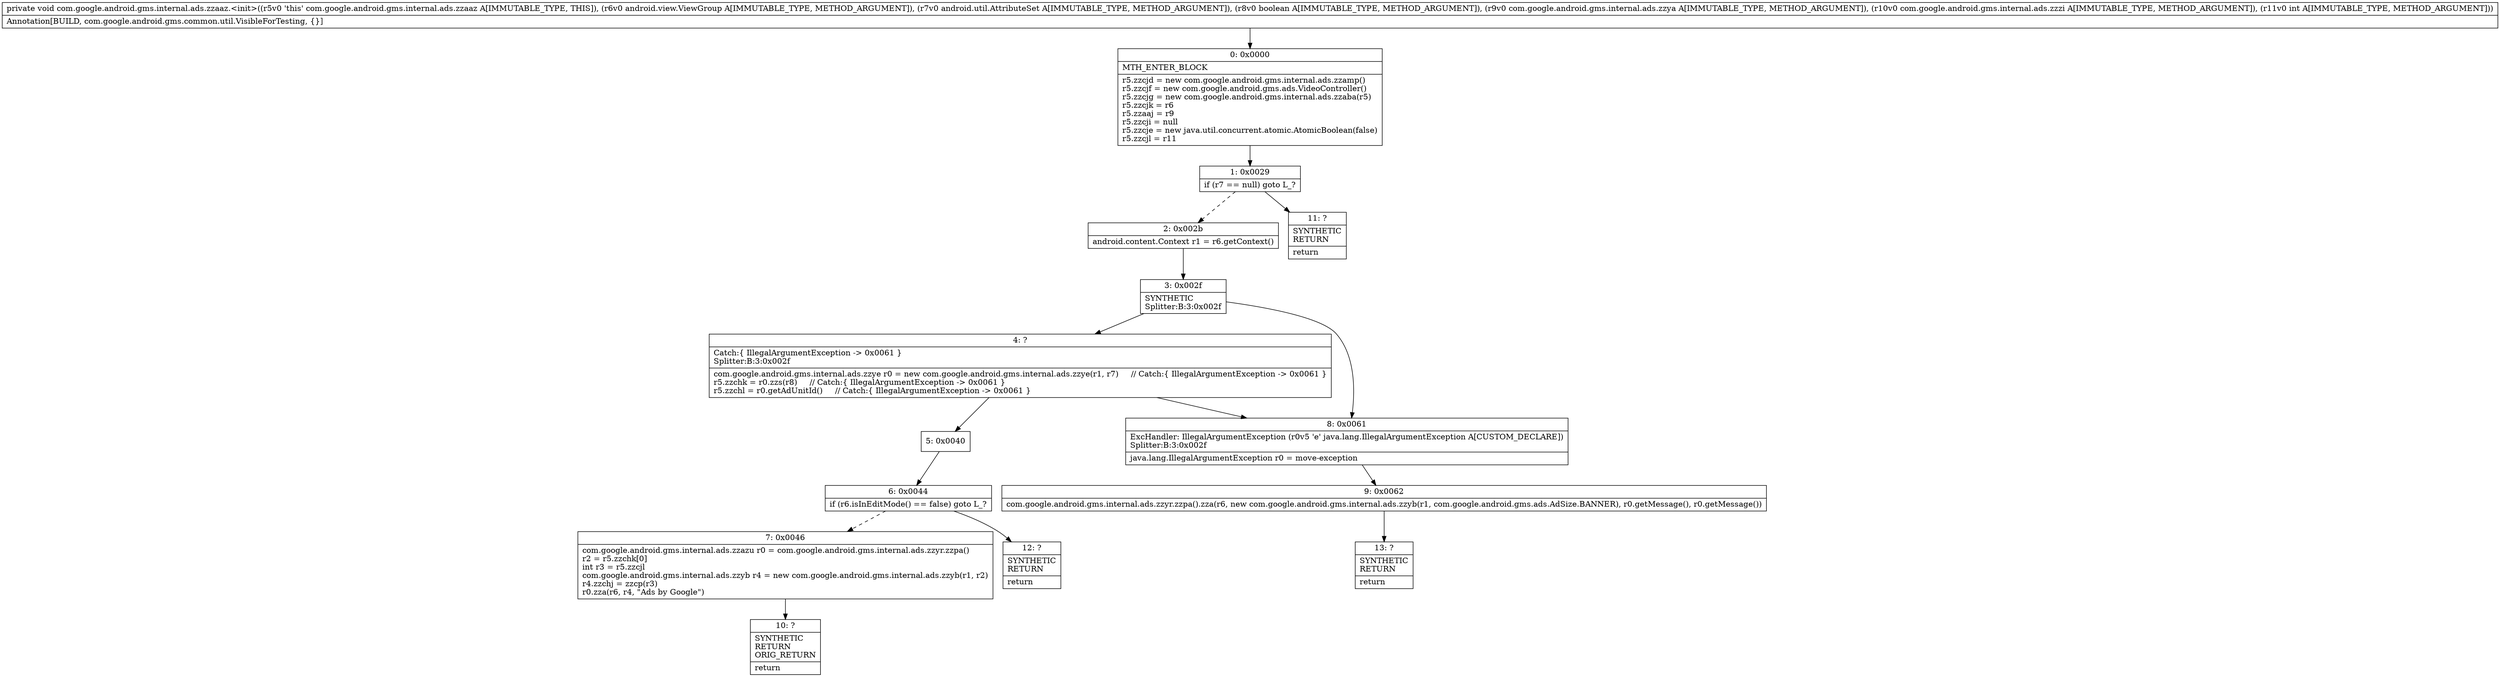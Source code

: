 digraph "CFG forcom.google.android.gms.internal.ads.zzaaz.\<init\>(Landroid\/view\/ViewGroup;Landroid\/util\/AttributeSet;ZLcom\/google\/android\/gms\/internal\/ads\/zzya;Lcom\/google\/android\/gms\/internal\/ads\/zzzi;I)V" {
Node_0 [shape=record,label="{0\:\ 0x0000|MTH_ENTER_BLOCK\l|r5.zzcjd = new com.google.android.gms.internal.ads.zzamp()\lr5.zzcjf = new com.google.android.gms.ads.VideoController()\lr5.zzcjg = new com.google.android.gms.internal.ads.zzaba(r5)\lr5.zzcjk = r6\lr5.zzaaj = r9\lr5.zzcji = null\lr5.zzcje = new java.util.concurrent.atomic.AtomicBoolean(false)\lr5.zzcjl = r11\l}"];
Node_1 [shape=record,label="{1\:\ 0x0029|if (r7 == null) goto L_?\l}"];
Node_2 [shape=record,label="{2\:\ 0x002b|android.content.Context r1 = r6.getContext()\l}"];
Node_3 [shape=record,label="{3\:\ 0x002f|SYNTHETIC\lSplitter:B:3:0x002f\l}"];
Node_4 [shape=record,label="{4\:\ ?|Catch:\{ IllegalArgumentException \-\> 0x0061 \}\lSplitter:B:3:0x002f\l|com.google.android.gms.internal.ads.zzye r0 = new com.google.android.gms.internal.ads.zzye(r1, r7)     \/\/ Catch:\{ IllegalArgumentException \-\> 0x0061 \}\lr5.zzchk = r0.zzs(r8)     \/\/ Catch:\{ IllegalArgumentException \-\> 0x0061 \}\lr5.zzchl = r0.getAdUnitId()     \/\/ Catch:\{ IllegalArgumentException \-\> 0x0061 \}\l}"];
Node_5 [shape=record,label="{5\:\ 0x0040}"];
Node_6 [shape=record,label="{6\:\ 0x0044|if (r6.isInEditMode() == false) goto L_?\l}"];
Node_7 [shape=record,label="{7\:\ 0x0046|com.google.android.gms.internal.ads.zzazu r0 = com.google.android.gms.internal.ads.zzyr.zzpa()\lr2 = r5.zzchk[0]\lint r3 = r5.zzcjl\lcom.google.android.gms.internal.ads.zzyb r4 = new com.google.android.gms.internal.ads.zzyb(r1, r2)\lr4.zzchj = zzcp(r3)\lr0.zza(r6, r4, \"Ads by Google\")\l}"];
Node_8 [shape=record,label="{8\:\ 0x0061|ExcHandler: IllegalArgumentException (r0v5 'e' java.lang.IllegalArgumentException A[CUSTOM_DECLARE])\lSplitter:B:3:0x002f\l|java.lang.IllegalArgumentException r0 = move\-exception\l}"];
Node_9 [shape=record,label="{9\:\ 0x0062|com.google.android.gms.internal.ads.zzyr.zzpa().zza(r6, new com.google.android.gms.internal.ads.zzyb(r1, com.google.android.gms.ads.AdSize.BANNER), r0.getMessage(), r0.getMessage())\l}"];
Node_10 [shape=record,label="{10\:\ ?|SYNTHETIC\lRETURN\lORIG_RETURN\l|return\l}"];
Node_11 [shape=record,label="{11\:\ ?|SYNTHETIC\lRETURN\l|return\l}"];
Node_12 [shape=record,label="{12\:\ ?|SYNTHETIC\lRETURN\l|return\l}"];
Node_13 [shape=record,label="{13\:\ ?|SYNTHETIC\lRETURN\l|return\l}"];
MethodNode[shape=record,label="{private void com.google.android.gms.internal.ads.zzaaz.\<init\>((r5v0 'this' com.google.android.gms.internal.ads.zzaaz A[IMMUTABLE_TYPE, THIS]), (r6v0 android.view.ViewGroup A[IMMUTABLE_TYPE, METHOD_ARGUMENT]), (r7v0 android.util.AttributeSet A[IMMUTABLE_TYPE, METHOD_ARGUMENT]), (r8v0 boolean A[IMMUTABLE_TYPE, METHOD_ARGUMENT]), (r9v0 com.google.android.gms.internal.ads.zzya A[IMMUTABLE_TYPE, METHOD_ARGUMENT]), (r10v0 com.google.android.gms.internal.ads.zzzi A[IMMUTABLE_TYPE, METHOD_ARGUMENT]), (r11v0 int A[IMMUTABLE_TYPE, METHOD_ARGUMENT]))  | Annotation[BUILD, com.google.android.gms.common.util.VisibleForTesting, \{\}]\l}"];
MethodNode -> Node_0;
Node_0 -> Node_1;
Node_1 -> Node_2[style=dashed];
Node_1 -> Node_11;
Node_2 -> Node_3;
Node_3 -> Node_4;
Node_3 -> Node_8;
Node_4 -> Node_5;
Node_4 -> Node_8;
Node_5 -> Node_6;
Node_6 -> Node_7[style=dashed];
Node_6 -> Node_12;
Node_7 -> Node_10;
Node_8 -> Node_9;
Node_9 -> Node_13;
}

